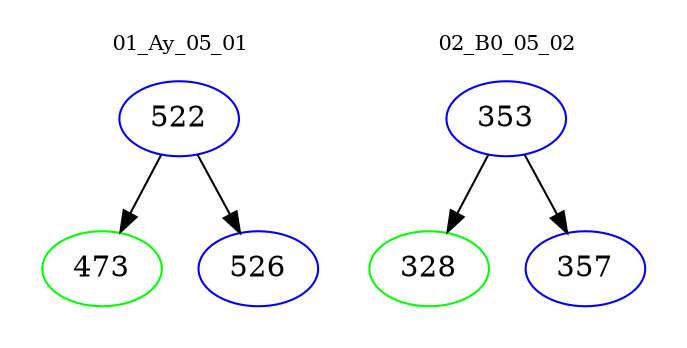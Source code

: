 digraph{
subgraph cluster_0 {
color = white
label = "01_Ay_05_01";
fontsize=10;
T0_522 [label="522", color="blue"]
T0_522 -> T0_473 [color="black"]
T0_473 [label="473", color="green"]
T0_522 -> T0_526 [color="black"]
T0_526 [label="526", color="blue"]
}
subgraph cluster_1 {
color = white
label = "02_B0_05_02";
fontsize=10;
T1_353 [label="353", color="blue"]
T1_353 -> T1_328 [color="black"]
T1_328 [label="328", color="green"]
T1_353 -> T1_357 [color="black"]
T1_357 [label="357", color="blue"]
}
}
